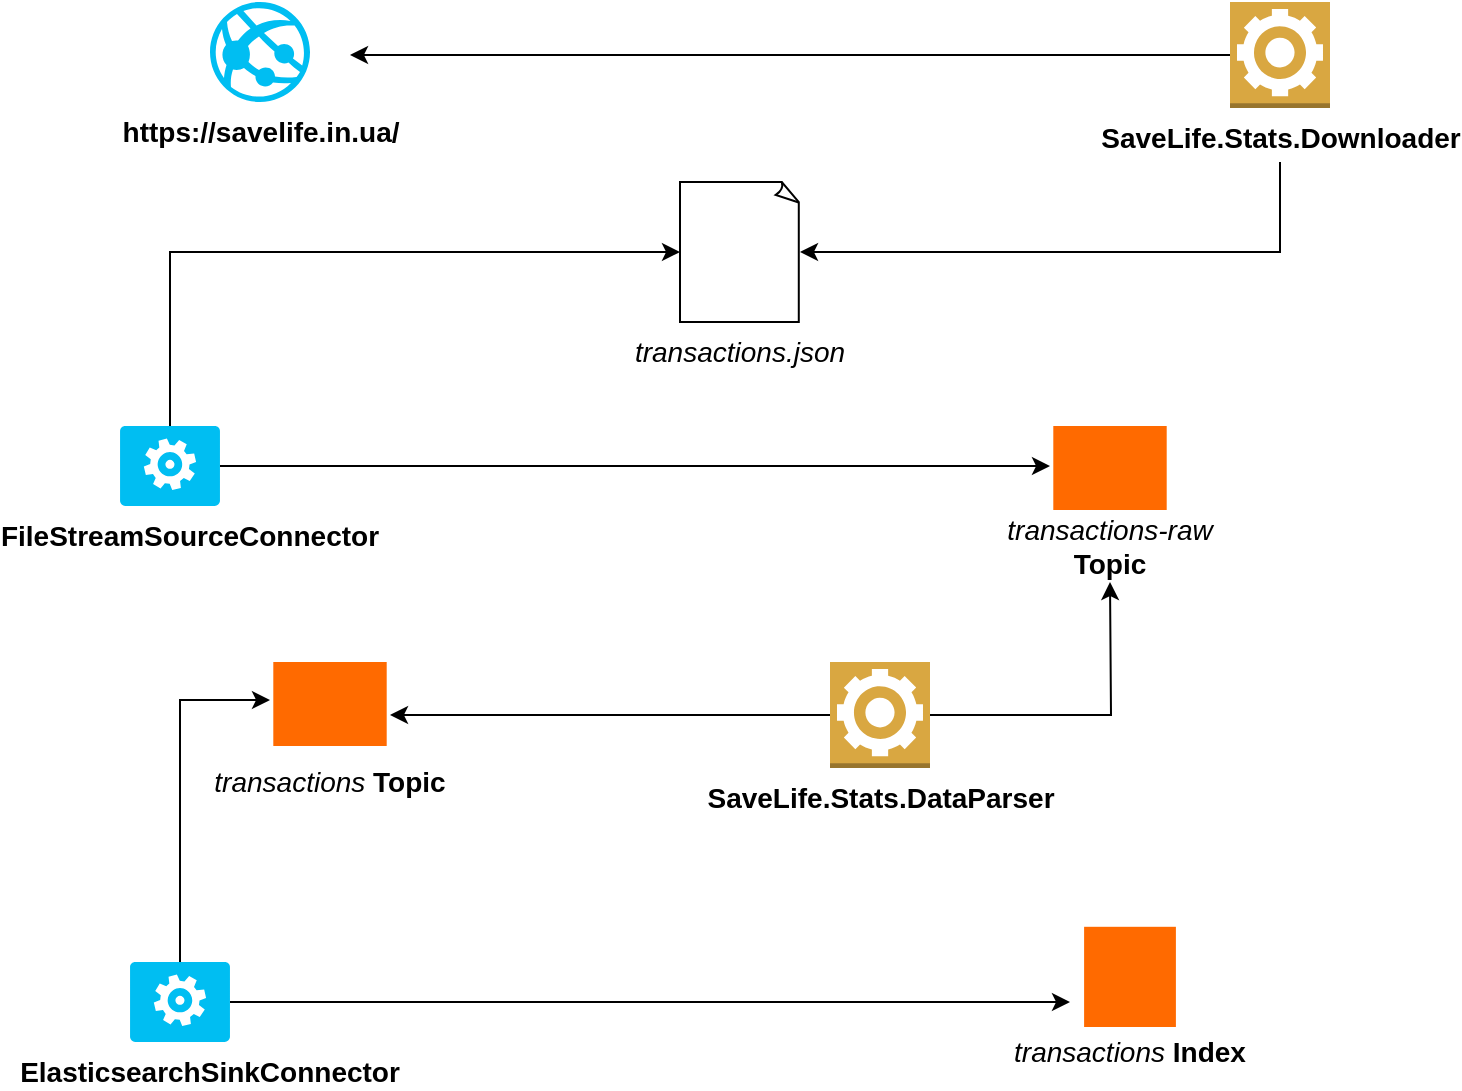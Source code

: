 <mxfile version="26.1.1">
  <diagram name="Page-1" id="jvtLYhsX_xElVCsfQrpM">
    <mxGraphModel dx="1588" dy="824" grid="1" gridSize="10" guides="1" tooltips="1" connect="1" arrows="1" fold="1" page="1" pageScale="1" pageWidth="850" pageHeight="1100" math="0" shadow="0">
      <root>
        <mxCell id="0" />
        <mxCell id="1" parent="0" />
        <mxCell id="KgBiDkQpRzyDmEsf4puE-1" value="&lt;b style=&quot;text-wrap-mode: wrap;&quot;&gt;&lt;font style=&quot;font-size: 14px;&quot;&gt;https://savelife.in.ua/&lt;/font&gt;&lt;/b&gt;" style="verticalLabelPosition=bottom;html=1;verticalAlign=top;align=center;strokeColor=none;fillColor=#00BEF2;shape=mxgraph.azure.azure_website;pointerEvents=1;" vertex="1" parent="1">
          <mxGeometry x="200" y="40" width="50" height="50" as="geometry" />
        </mxCell>
        <mxCell id="KgBiDkQpRzyDmEsf4puE-27" style="edgeStyle=orthogonalEdgeStyle;rounded=0;orthogonalLoop=1;jettySize=auto;html=1;" edge="1" parent="1" source="KgBiDkQpRzyDmEsf4puE-3">
          <mxGeometry relative="1" as="geometry">
            <mxPoint x="270" y="66.5" as="targetPoint" />
          </mxGeometry>
        </mxCell>
        <mxCell id="KgBiDkQpRzyDmEsf4puE-3" value="&lt;b&gt;&lt;font style=&quot;font-size: 14px;&quot;&gt;SaveLife.Stats.Downloader&lt;/font&gt;&lt;/b&gt;" style="outlineConnect=0;dashed=0;verticalLabelPosition=bottom;verticalAlign=top;align=center;html=1;shape=mxgraph.aws3.worker;fillColor=#D9A741;gradientColor=none;" vertex="1" parent="1">
          <mxGeometry x="710" y="40" width="50" height="53" as="geometry" />
        </mxCell>
        <mxCell id="KgBiDkQpRzyDmEsf4puE-4" value="" style="whiteSpace=wrap;html=1;shape=mxgraph.basic.document" vertex="1" parent="1">
          <mxGeometry x="435" y="130" width="60" height="70" as="geometry" />
        </mxCell>
        <mxCell id="KgBiDkQpRzyDmEsf4puE-5" value="&lt;i&gt;&lt;font style=&quot;font-size: 14px;&quot;&gt;transactions.json&lt;/font&gt;&lt;/i&gt;" style="text;html=1;align=center;verticalAlign=middle;whiteSpace=wrap;rounded=0;" vertex="1" parent="1">
          <mxGeometry x="440" y="210" width="50" height="10" as="geometry" />
        </mxCell>
        <mxCell id="KgBiDkQpRzyDmEsf4puE-6" value="" style="points=[];aspect=fixed;html=1;align=center;shadow=0;dashed=0;fillColor=#FF6A00;strokeColor=none;shape=mxgraph.alibaba_cloud.kafka;" vertex="1" parent="1">
          <mxGeometry x="231.65" y="370" width="56.7" height="42" as="geometry" />
        </mxCell>
        <mxCell id="KgBiDkQpRzyDmEsf4puE-7" value="&lt;font style=&quot;font-size: 14px;&quot;&gt;&lt;i&gt;transactions-raw &lt;/i&gt;&lt;b&gt;Topic&lt;/b&gt;&lt;/font&gt;" style="text;html=1;align=center;verticalAlign=middle;whiteSpace=wrap;rounded=0;" vertex="1" parent="1">
          <mxGeometry x="590" y="306.5" width="120" height="10" as="geometry" />
        </mxCell>
        <mxCell id="KgBiDkQpRzyDmEsf4puE-8" value="" style="points=[];aspect=fixed;html=1;align=center;shadow=0;dashed=0;fillColor=#FF6A00;strokeColor=none;shape=mxgraph.alibaba_cloud.kafka;" vertex="1" parent="1">
          <mxGeometry x="621.65" y="252" width="56.7" height="42" as="geometry" />
        </mxCell>
        <mxCell id="KgBiDkQpRzyDmEsf4puE-9" value="&lt;font style=&quot;font-size: 14px;&quot;&gt;&lt;i&gt;transactions &lt;/i&gt;&lt;b&gt;Topic&lt;/b&gt;&lt;/font&gt;" style="text;html=1;align=center;verticalAlign=middle;whiteSpace=wrap;rounded=0;" vertex="1" parent="1">
          <mxGeometry x="200.0" y="424.5" width="120" height="10" as="geometry" />
        </mxCell>
        <mxCell id="KgBiDkQpRzyDmEsf4puE-31" style="edgeStyle=orthogonalEdgeStyle;rounded=0;orthogonalLoop=1;jettySize=auto;html=1;exitX=1;exitY=0.5;exitDx=0;exitDy=0;exitPerimeter=0;" edge="1" parent="1" source="KgBiDkQpRzyDmEsf4puE-12">
          <mxGeometry relative="1" as="geometry">
            <mxPoint x="650" y="330" as="targetPoint" />
          </mxGeometry>
        </mxCell>
        <mxCell id="KgBiDkQpRzyDmEsf4puE-32" style="edgeStyle=orthogonalEdgeStyle;rounded=0;orthogonalLoop=1;jettySize=auto;html=1;" edge="1" parent="1" source="KgBiDkQpRzyDmEsf4puE-12">
          <mxGeometry relative="1" as="geometry">
            <mxPoint x="290" y="396.5" as="targetPoint" />
          </mxGeometry>
        </mxCell>
        <mxCell id="KgBiDkQpRzyDmEsf4puE-12" value="&lt;b&gt;&lt;font style=&quot;font-size: 14px;&quot;&gt;SaveLife.Stats.DataParser&lt;/font&gt;&lt;/b&gt;" style="outlineConnect=0;dashed=0;verticalLabelPosition=bottom;verticalAlign=top;align=center;html=1;shape=mxgraph.aws3.worker;fillColor=#D9A741;gradientColor=none;" vertex="1" parent="1">
          <mxGeometry x="510" y="370" width="50" height="53" as="geometry" />
        </mxCell>
        <mxCell id="KgBiDkQpRzyDmEsf4puE-13" value="" style="points=[];aspect=fixed;html=1;align=center;shadow=0;dashed=0;fillColor=#FF6A00;strokeColor=none;shape=mxgraph.alibaba_cloud.elasticsearch;" vertex="1" parent="1">
          <mxGeometry x="637.05" y="502.4" width="45.9" height="50.1" as="geometry" />
        </mxCell>
        <mxCell id="KgBiDkQpRzyDmEsf4puE-14" value="&lt;font style=&quot;font-size: 14px;&quot;&gt;&lt;i&gt;transactions &lt;/i&gt;&lt;b&gt;Index&lt;/b&gt;&lt;/font&gt;" style="text;html=1;align=center;verticalAlign=middle;whiteSpace=wrap;rounded=0;" vertex="1" parent="1">
          <mxGeometry x="600.0" y="560" width="120" height="10" as="geometry" />
        </mxCell>
        <mxCell id="KgBiDkQpRzyDmEsf4puE-34" style="edgeStyle=orthogonalEdgeStyle;rounded=0;orthogonalLoop=1;jettySize=auto;html=1;" edge="1" parent="1" source="KgBiDkQpRzyDmEsf4puE-16">
          <mxGeometry relative="1" as="geometry">
            <mxPoint x="630" y="540" as="targetPoint" />
          </mxGeometry>
        </mxCell>
        <mxCell id="KgBiDkQpRzyDmEsf4puE-16" value="" style="verticalLabelPosition=bottom;html=1;verticalAlign=top;align=center;strokeColor=none;fillColor=#00BEF2;shape=mxgraph.azure.worker_role;" vertex="1" parent="1">
          <mxGeometry x="160" y="520" width="50" height="40" as="geometry" />
        </mxCell>
        <mxCell id="KgBiDkQpRzyDmEsf4puE-17" value="&lt;font style=&quot;font-size: 14px;&quot;&gt;&lt;b&gt;FileStreamSourceConnector&lt;/b&gt;&lt;/font&gt;" style="text;html=1;align=center;verticalAlign=middle;whiteSpace=wrap;rounded=0;" vertex="1" parent="1">
          <mxGeometry x="130" y="302" width="120" height="10" as="geometry" />
        </mxCell>
        <mxCell id="KgBiDkQpRzyDmEsf4puE-30" style="edgeStyle=orthogonalEdgeStyle;rounded=0;orthogonalLoop=1;jettySize=auto;html=1;exitX=1;exitY=0.5;exitDx=0;exitDy=0;exitPerimeter=0;" edge="1" parent="1" source="KgBiDkQpRzyDmEsf4puE-20">
          <mxGeometry relative="1" as="geometry">
            <mxPoint x="620" y="272" as="targetPoint" />
          </mxGeometry>
        </mxCell>
        <mxCell id="KgBiDkQpRzyDmEsf4puE-20" value="" style="verticalLabelPosition=bottom;html=1;verticalAlign=top;align=center;strokeColor=none;fillColor=#00BEF2;shape=mxgraph.azure.worker_role;" vertex="1" parent="1">
          <mxGeometry x="155" y="252" width="50" height="40" as="geometry" />
        </mxCell>
        <mxCell id="KgBiDkQpRzyDmEsf4puE-21" value="&lt;font style=&quot;font-size: 14px;&quot;&gt;&lt;b&gt;ElasticsearchSinkConnector&lt;/b&gt;&lt;/font&gt;" style="text;html=1;align=center;verticalAlign=middle;whiteSpace=wrap;rounded=0;" vertex="1" parent="1">
          <mxGeometry x="140" y="570" width="120" height="10" as="geometry" />
        </mxCell>
        <mxCell id="KgBiDkQpRzyDmEsf4puE-28" style="edgeStyle=orthogonalEdgeStyle;rounded=0;orthogonalLoop=1;jettySize=auto;html=1;entryX=1;entryY=0.5;entryDx=0;entryDy=0;entryPerimeter=0;" edge="1" parent="1" target="KgBiDkQpRzyDmEsf4puE-4">
          <mxGeometry relative="1" as="geometry">
            <mxPoint x="735" y="120" as="sourcePoint" />
            <Array as="points">
              <mxPoint x="735" y="165" />
            </Array>
          </mxGeometry>
        </mxCell>
        <mxCell id="KgBiDkQpRzyDmEsf4puE-29" style="edgeStyle=orthogonalEdgeStyle;rounded=0;orthogonalLoop=1;jettySize=auto;html=1;exitX=0.5;exitY=0;exitDx=0;exitDy=0;exitPerimeter=0;entryX=0;entryY=0.5;entryDx=0;entryDy=0;entryPerimeter=0;" edge="1" parent="1" source="KgBiDkQpRzyDmEsf4puE-20" target="KgBiDkQpRzyDmEsf4puE-4">
          <mxGeometry relative="1" as="geometry" />
        </mxCell>
        <mxCell id="KgBiDkQpRzyDmEsf4puE-33" style="edgeStyle=orthogonalEdgeStyle;rounded=0;orthogonalLoop=1;jettySize=auto;html=1;" edge="1" parent="1" source="KgBiDkQpRzyDmEsf4puE-16">
          <mxGeometry relative="1" as="geometry">
            <mxPoint x="230" y="389" as="targetPoint" />
            <Array as="points">
              <mxPoint x="185" y="389" />
            </Array>
          </mxGeometry>
        </mxCell>
      </root>
    </mxGraphModel>
  </diagram>
</mxfile>
